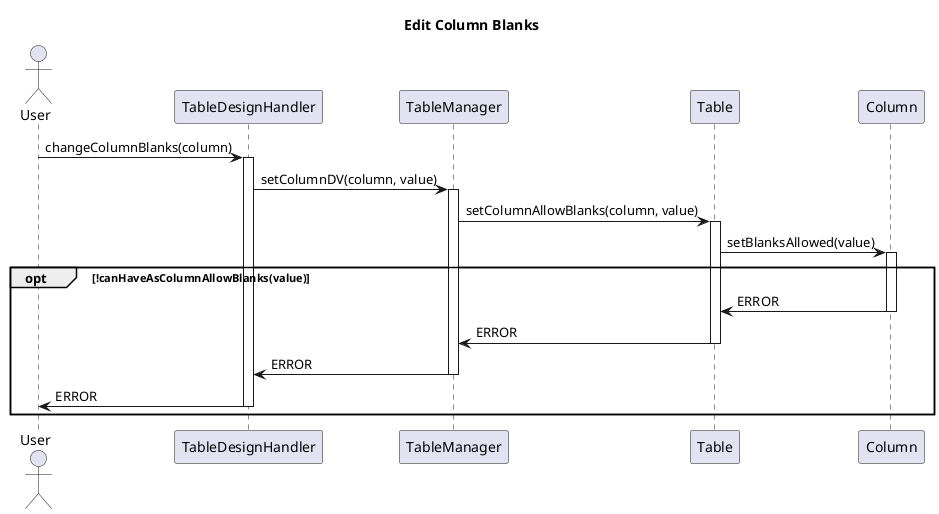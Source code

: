 @startuml
title Edit Column Blanks
Actor User


User -> TableDesignHandler: changeColumnBlanks(column)
activate TableDesignHandler
TableDesignHandler -> TableManager: setColumnDV(column, value)
activate TableManager
TableManager -> Table: setColumnAllowBlanks(column, value)
activate Table
Table -> Column: setBlanksAllowed(value)
activate Column
opt !canHaveAsColumnAllowBlanks(value)
    Column -> Table: ERROR
    deactivate Column
    Table -> TableManager: ERROR
    deactivate Table
    TableManager -> TableDesignHandler: ERROR
    deactivate TableManager
    TableDesignHandler -> User: ERROR
    deactivate TableDesignHandler
end



@enduml